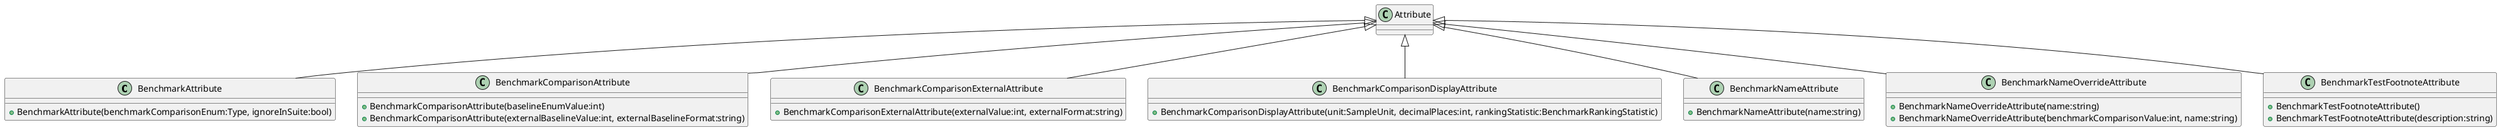 @startuml
class BenchmarkAttribute {
    + BenchmarkAttribute(benchmarkComparisonEnum:Type, ignoreInSuite:bool)
}
class BenchmarkComparisonAttribute {
    + BenchmarkComparisonAttribute(baselineEnumValue:int)
    + BenchmarkComparisonAttribute(externalBaselineValue:int, externalBaselineFormat:string)
}
class BenchmarkComparisonExternalAttribute {
    + BenchmarkComparisonExternalAttribute(externalValue:int, externalFormat:string)
}
class BenchmarkComparisonDisplayAttribute {
    + BenchmarkComparisonDisplayAttribute(unit:SampleUnit, decimalPlaces:int, rankingStatistic:BenchmarkRankingStatistic)
}
class BenchmarkNameAttribute {
    + BenchmarkNameAttribute(name:string)
}
class BenchmarkNameOverrideAttribute {
    + BenchmarkNameOverrideAttribute(name:string)
    + BenchmarkNameOverrideAttribute(benchmarkComparisonValue:int, name:string)
}
class BenchmarkTestFootnoteAttribute {
    + BenchmarkTestFootnoteAttribute()
    + BenchmarkTestFootnoteAttribute(description:string)
}
Attribute <|-- BenchmarkAttribute
Attribute <|-- BenchmarkComparisonAttribute
Attribute <|-- BenchmarkComparisonExternalAttribute
Attribute <|-- BenchmarkComparisonDisplayAttribute
Attribute <|-- BenchmarkNameAttribute
Attribute <|-- BenchmarkNameOverrideAttribute
Attribute <|-- BenchmarkTestFootnoteAttribute
@enduml
